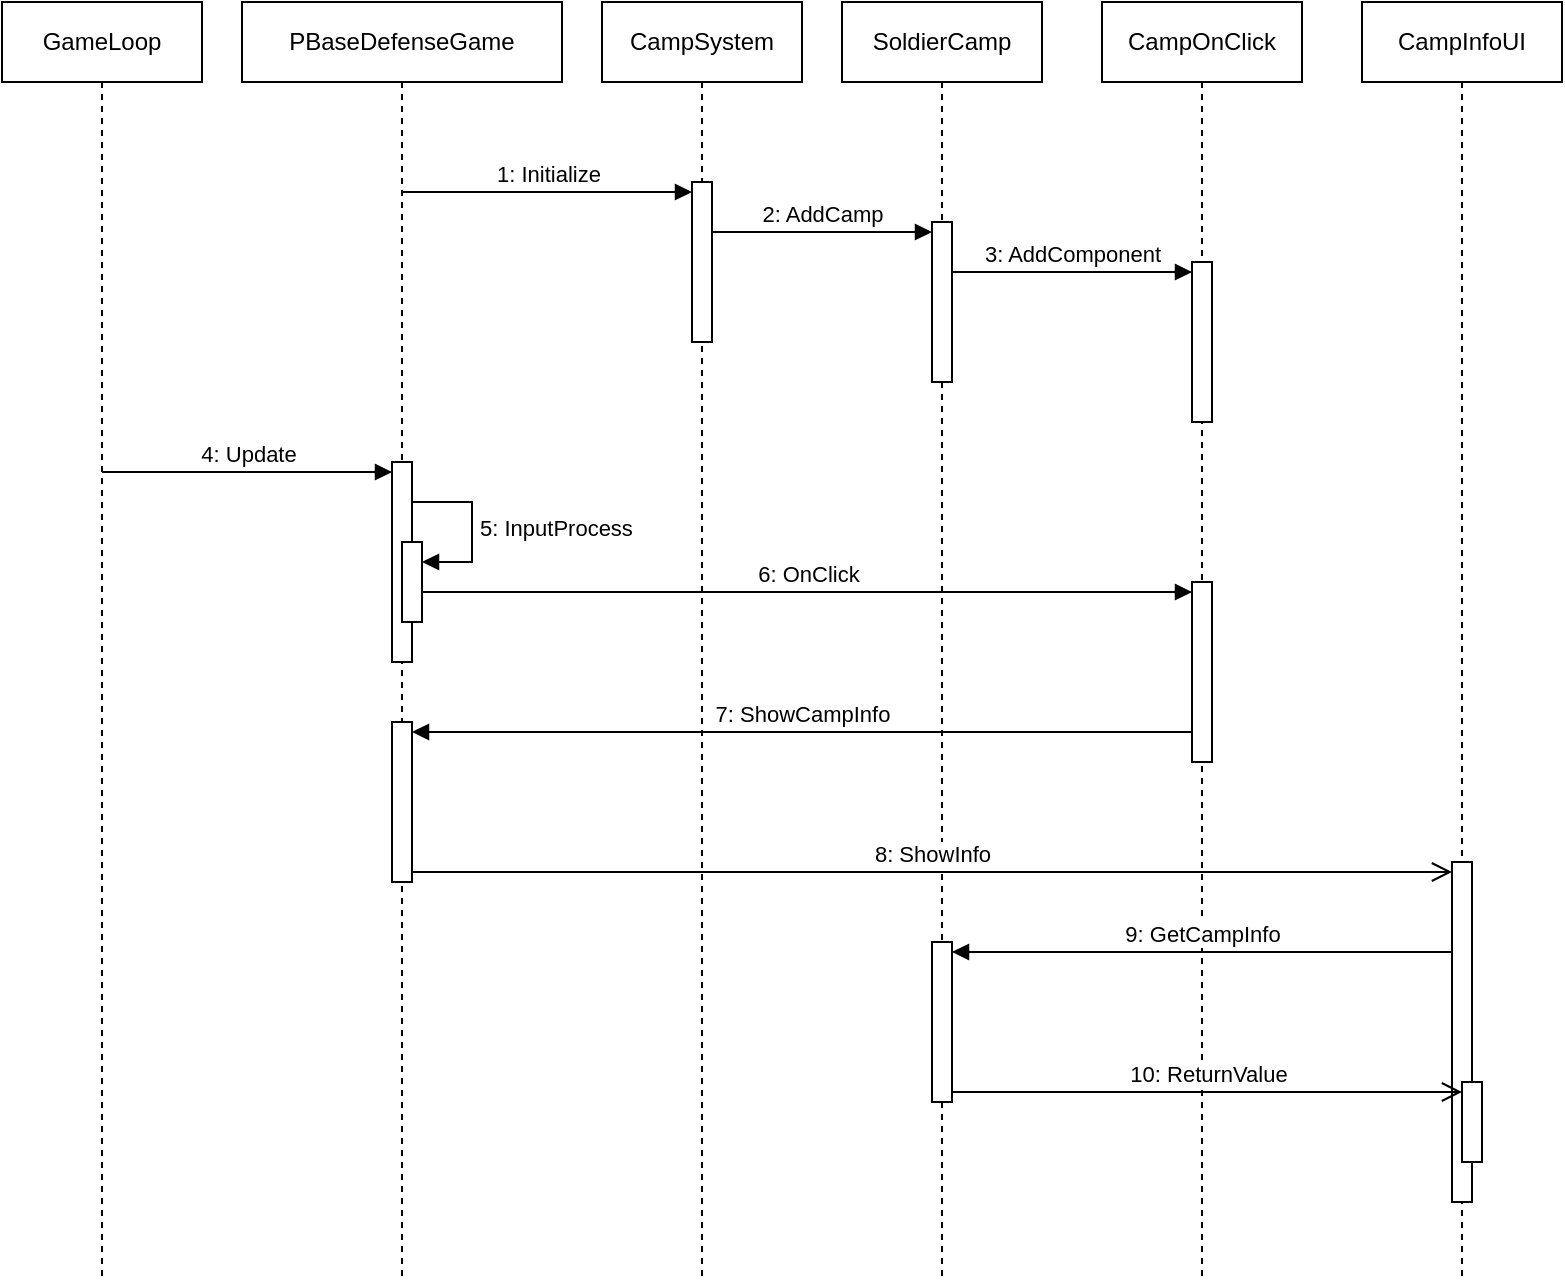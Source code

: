 <mxfile version="22.1.11" type="device">
  <diagram name="第 1 页" id="00w_qqp3n3PQAT6tJhwv">
    <mxGraphModel dx="1434" dy="844" grid="1" gridSize="10" guides="1" tooltips="1" connect="1" arrows="1" fold="1" page="1" pageScale="1" pageWidth="827" pageHeight="1169" math="0" shadow="0">
      <root>
        <mxCell id="0" />
        <mxCell id="1" parent="0" />
        <mxCell id="uZ006N3MNcIg75ENwZan-1" value="GameLoop" style="shape=umlLifeline;perimeter=lifelinePerimeter;whiteSpace=wrap;html=1;container=1;dropTarget=0;collapsible=0;recursiveResize=0;outlineConnect=0;portConstraint=eastwest;newEdgeStyle={&quot;curved&quot;:0,&quot;rounded&quot;:0};" vertex="1" parent="1">
          <mxGeometry y="120" width="100" height="640" as="geometry" />
        </mxCell>
        <mxCell id="uZ006N3MNcIg75ENwZan-2" value="PBaseDefenseGame" style="shape=umlLifeline;perimeter=lifelinePerimeter;whiteSpace=wrap;html=1;container=1;dropTarget=0;collapsible=0;recursiveResize=0;outlineConnect=0;portConstraint=eastwest;newEdgeStyle={&quot;curved&quot;:0,&quot;rounded&quot;:0};" vertex="1" parent="1">
          <mxGeometry x="120" y="120" width="160" height="640" as="geometry" />
        </mxCell>
        <mxCell id="uZ006N3MNcIg75ENwZan-14" value="" style="html=1;points=[[0,0,0,0,5],[0,1,0,0,-5],[1,0,0,0,5],[1,1,0,0,-5]];perimeter=orthogonalPerimeter;outlineConnect=0;targetShapes=umlLifeline;portConstraint=eastwest;newEdgeStyle={&quot;curved&quot;:0,&quot;rounded&quot;:0};" vertex="1" parent="uZ006N3MNcIg75ENwZan-2">
          <mxGeometry x="75" y="230" width="10" height="100" as="geometry" />
        </mxCell>
        <mxCell id="uZ006N3MNcIg75ENwZan-16" value="" style="html=1;points=[[0,0,0,0,5],[0,1,0,0,-5],[1,0,0,0,5],[1,1,0,0,-5]];perimeter=orthogonalPerimeter;outlineConnect=0;targetShapes=umlLifeline;portConstraint=eastwest;newEdgeStyle={&quot;curved&quot;:0,&quot;rounded&quot;:0};" vertex="1" parent="uZ006N3MNcIg75ENwZan-2">
          <mxGeometry x="80" y="270" width="10" height="40" as="geometry" />
        </mxCell>
        <mxCell id="uZ006N3MNcIg75ENwZan-17" value="5: InputProcess" style="html=1;align=left;spacingLeft=2;endArrow=block;rounded=0;edgeStyle=orthogonalEdgeStyle;curved=0;rounded=0;" edge="1" target="uZ006N3MNcIg75ENwZan-16" parent="uZ006N3MNcIg75ENwZan-2">
          <mxGeometry relative="1" as="geometry">
            <mxPoint x="85" y="250" as="sourcePoint" />
            <Array as="points">
              <mxPoint x="115" y="280" />
            </Array>
          </mxGeometry>
        </mxCell>
        <mxCell id="uZ006N3MNcIg75ENwZan-20" value="" style="html=1;points=[[0,0,0,0,5],[0,1,0,0,-5],[1,0,0,0,5],[1,1,0,0,-5]];perimeter=orthogonalPerimeter;outlineConnect=0;targetShapes=umlLifeline;portConstraint=eastwest;newEdgeStyle={&quot;curved&quot;:0,&quot;rounded&quot;:0};" vertex="1" parent="uZ006N3MNcIg75ENwZan-2">
          <mxGeometry x="75" y="360" width="10" height="80" as="geometry" />
        </mxCell>
        <mxCell id="uZ006N3MNcIg75ENwZan-4" value="CampSystem" style="shape=umlLifeline;perimeter=lifelinePerimeter;whiteSpace=wrap;html=1;container=1;dropTarget=0;collapsible=0;recursiveResize=0;outlineConnect=0;portConstraint=eastwest;newEdgeStyle={&quot;curved&quot;:0,&quot;rounded&quot;:0};" vertex="1" parent="1">
          <mxGeometry x="300" y="120" width="100" height="640" as="geometry" />
        </mxCell>
        <mxCell id="uZ006N3MNcIg75ENwZan-8" value="" style="html=1;points=[[0,0,0,0,5],[0,1,0,0,-5],[1,0,0,0,5],[1,1,0,0,-5]];perimeter=orthogonalPerimeter;outlineConnect=0;targetShapes=umlLifeline;portConstraint=eastwest;newEdgeStyle={&quot;curved&quot;:0,&quot;rounded&quot;:0};" vertex="1" parent="uZ006N3MNcIg75ENwZan-4">
          <mxGeometry x="45" y="90" width="10" height="80" as="geometry" />
        </mxCell>
        <mxCell id="uZ006N3MNcIg75ENwZan-5" value="SoldierCamp" style="shape=umlLifeline;perimeter=lifelinePerimeter;whiteSpace=wrap;html=1;container=1;dropTarget=0;collapsible=0;recursiveResize=0;outlineConnect=0;portConstraint=eastwest;newEdgeStyle={&quot;curved&quot;:0,&quot;rounded&quot;:0};" vertex="1" parent="1">
          <mxGeometry x="420" y="120" width="100" height="640" as="geometry" />
        </mxCell>
        <mxCell id="uZ006N3MNcIg75ENwZan-10" value="" style="html=1;points=[[0,0,0,0,5],[0,1,0,0,-5],[1,0,0,0,5],[1,1,0,0,-5]];perimeter=orthogonalPerimeter;outlineConnect=0;targetShapes=umlLifeline;portConstraint=eastwest;newEdgeStyle={&quot;curved&quot;:0,&quot;rounded&quot;:0};" vertex="1" parent="uZ006N3MNcIg75ENwZan-5">
          <mxGeometry x="45" y="110" width="10" height="80" as="geometry" />
        </mxCell>
        <mxCell id="uZ006N3MNcIg75ENwZan-24" value="" style="html=1;points=[[0,0,0,0,5],[0,1,0,0,-5],[1,0,0,0,5],[1,1,0,0,-5]];perimeter=orthogonalPerimeter;outlineConnect=0;targetShapes=umlLifeline;portConstraint=eastwest;newEdgeStyle={&quot;curved&quot;:0,&quot;rounded&quot;:0};" vertex="1" parent="uZ006N3MNcIg75ENwZan-5">
          <mxGeometry x="45" y="470" width="10" height="80" as="geometry" />
        </mxCell>
        <mxCell id="uZ006N3MNcIg75ENwZan-6" value="CampOnClick" style="shape=umlLifeline;perimeter=lifelinePerimeter;whiteSpace=wrap;html=1;container=1;dropTarget=0;collapsible=0;recursiveResize=0;outlineConnect=0;portConstraint=eastwest;newEdgeStyle={&quot;curved&quot;:0,&quot;rounded&quot;:0};" vertex="1" parent="1">
          <mxGeometry x="550" y="120" width="100" height="640" as="geometry" />
        </mxCell>
        <mxCell id="uZ006N3MNcIg75ENwZan-12" value="" style="html=1;points=[[0,0,0,0,5],[0,1,0,0,-5],[1,0,0,0,5],[1,1,0,0,-5]];perimeter=orthogonalPerimeter;outlineConnect=0;targetShapes=umlLifeline;portConstraint=eastwest;newEdgeStyle={&quot;curved&quot;:0,&quot;rounded&quot;:0};" vertex="1" parent="uZ006N3MNcIg75ENwZan-6">
          <mxGeometry x="45" y="130" width="10" height="80" as="geometry" />
        </mxCell>
        <mxCell id="uZ006N3MNcIg75ENwZan-18" value="" style="html=1;points=[[0,0,0,0,5],[0,1,0,0,-5],[1,0,0,0,5],[1,1,0,0,-5]];perimeter=orthogonalPerimeter;outlineConnect=0;targetShapes=umlLifeline;portConstraint=eastwest;newEdgeStyle={&quot;curved&quot;:0,&quot;rounded&quot;:0};" vertex="1" parent="uZ006N3MNcIg75ENwZan-6">
          <mxGeometry x="45" y="290" width="10" height="90" as="geometry" />
        </mxCell>
        <mxCell id="uZ006N3MNcIg75ENwZan-7" value="CampInfoUI" style="shape=umlLifeline;perimeter=lifelinePerimeter;whiteSpace=wrap;html=1;container=1;dropTarget=0;collapsible=0;recursiveResize=0;outlineConnect=0;portConstraint=eastwest;newEdgeStyle={&quot;curved&quot;:0,&quot;rounded&quot;:0};" vertex="1" parent="1">
          <mxGeometry x="680" y="120" width="100" height="640" as="geometry" />
        </mxCell>
        <mxCell id="uZ006N3MNcIg75ENwZan-23" value="" style="html=1;points=[[0,0,0,0,5],[0,1,0,0,-5],[1,0,0,0,5],[1,1,0,0,-5]];perimeter=orthogonalPerimeter;outlineConnect=0;targetShapes=umlLifeline;portConstraint=eastwest;newEdgeStyle={&quot;curved&quot;:0,&quot;rounded&quot;:0};" vertex="1" parent="uZ006N3MNcIg75ENwZan-7">
          <mxGeometry x="45" y="430" width="10" height="170" as="geometry" />
        </mxCell>
        <mxCell id="uZ006N3MNcIg75ENwZan-28" value="" style="html=1;points=[[0,0,0,0,5],[0,1,0,0,-5],[1,0,0,0,5],[1,1,0,0,-5]];perimeter=orthogonalPerimeter;outlineConnect=0;targetShapes=umlLifeline;portConstraint=eastwest;newEdgeStyle={&quot;curved&quot;:0,&quot;rounded&quot;:0};" vertex="1" parent="uZ006N3MNcIg75ENwZan-7">
          <mxGeometry x="50" y="540" width="10" height="40" as="geometry" />
        </mxCell>
        <mxCell id="uZ006N3MNcIg75ENwZan-9" value="1: Initialize" style="html=1;verticalAlign=bottom;startArrow=none;endArrow=block;startSize=8;curved=0;rounded=0;entryX=0;entryY=0;entryDx=0;entryDy=5;startFill=0;" edge="1" target="uZ006N3MNcIg75ENwZan-8" parent="1" source="uZ006N3MNcIg75ENwZan-2">
          <mxGeometry relative="1" as="geometry">
            <mxPoint x="275" y="215" as="sourcePoint" />
          </mxGeometry>
        </mxCell>
        <mxCell id="uZ006N3MNcIg75ENwZan-11" value="2: AddCamp" style="html=1;verticalAlign=bottom;startArrow=none;endArrow=block;startSize=8;curved=0;rounded=0;entryX=0;entryY=0;entryDx=0;entryDy=5;startFill=0;" edge="1" target="uZ006N3MNcIg75ENwZan-10" parent="1" source="uZ006N3MNcIg75ENwZan-8">
          <mxGeometry relative="1" as="geometry">
            <mxPoint x="395" y="235" as="sourcePoint" />
          </mxGeometry>
        </mxCell>
        <mxCell id="uZ006N3MNcIg75ENwZan-13" value="3: AddComponent" style="html=1;verticalAlign=bottom;startArrow=none;endArrow=block;startSize=8;curved=0;rounded=0;entryX=0;entryY=0;entryDx=0;entryDy=5;startFill=0;" edge="1" target="uZ006N3MNcIg75ENwZan-12" parent="1" source="uZ006N3MNcIg75ENwZan-10">
          <mxGeometry relative="1" as="geometry">
            <mxPoint x="525" y="255" as="sourcePoint" />
          </mxGeometry>
        </mxCell>
        <mxCell id="uZ006N3MNcIg75ENwZan-15" value="4: Update" style="html=1;verticalAlign=bottom;startArrow=none;endArrow=block;startSize=8;curved=0;rounded=0;entryX=0;entryY=0;entryDx=0;entryDy=5;startFill=0;" edge="1" target="uZ006N3MNcIg75ENwZan-14" parent="1" source="uZ006N3MNcIg75ENwZan-1">
          <mxGeometry relative="1" as="geometry">
            <mxPoint x="125" y="355" as="sourcePoint" />
          </mxGeometry>
        </mxCell>
        <mxCell id="uZ006N3MNcIg75ENwZan-19" value="6: OnClick" style="html=1;verticalAlign=bottom;startArrow=none;endArrow=block;startSize=8;curved=0;rounded=0;entryX=0;entryY=0;entryDx=0;entryDy=5;startFill=0;" edge="1" target="uZ006N3MNcIg75ENwZan-18" parent="1" source="uZ006N3MNcIg75ENwZan-16">
          <mxGeometry relative="1" as="geometry">
            <mxPoint x="525" y="415" as="sourcePoint" />
          </mxGeometry>
        </mxCell>
        <mxCell id="uZ006N3MNcIg75ENwZan-21" value="7: ShowCampInfo" style="html=1;verticalAlign=bottom;endArrow=block;curved=0;rounded=0;entryX=1;entryY=0;entryDx=0;entryDy=5;" edge="1" target="uZ006N3MNcIg75ENwZan-20" parent="1" source="uZ006N3MNcIg75ENwZan-18">
          <mxGeometry relative="1" as="geometry">
            <mxPoint x="275" y="485" as="sourcePoint" />
          </mxGeometry>
        </mxCell>
        <mxCell id="uZ006N3MNcIg75ENwZan-22" value="8: ShowInfo" style="html=1;verticalAlign=bottom;endArrow=open;endSize=8;curved=0;rounded=0;exitX=1;exitY=1;exitDx=0;exitDy=-5;entryX=0;entryY=0;entryDx=0;entryDy=5;entryPerimeter=0;" edge="1" source="uZ006N3MNcIg75ENwZan-20" parent="1" target="uZ006N3MNcIg75ENwZan-23">
          <mxGeometry relative="1" as="geometry">
            <mxPoint x="275" y="555" as="targetPoint" />
          </mxGeometry>
        </mxCell>
        <mxCell id="uZ006N3MNcIg75ENwZan-25" value="9: GetCampInfo" style="html=1;verticalAlign=bottom;endArrow=block;curved=0;rounded=0;entryX=1;entryY=0;entryDx=0;entryDy=5;" edge="1" target="uZ006N3MNcIg75ENwZan-24" parent="1" source="uZ006N3MNcIg75ENwZan-23">
          <mxGeometry relative="1" as="geometry">
            <mxPoint x="545" y="595" as="sourcePoint" />
            <mxPoint as="offset" />
          </mxGeometry>
        </mxCell>
        <mxCell id="uZ006N3MNcIg75ENwZan-26" value="10: ReturnValue" style="html=1;verticalAlign=bottom;endArrow=open;endSize=8;curved=0;rounded=0;exitX=1;exitY=1;exitDx=0;exitDy=-5;entryX=0;entryY=0;entryDx=0;entryDy=5;entryPerimeter=0;" edge="1" source="uZ006N3MNcIg75ENwZan-24" parent="1" target="uZ006N3MNcIg75ENwZan-28">
          <mxGeometry relative="1" as="geometry">
            <mxPoint x="660" y="665" as="targetPoint" />
          </mxGeometry>
        </mxCell>
      </root>
    </mxGraphModel>
  </diagram>
</mxfile>
